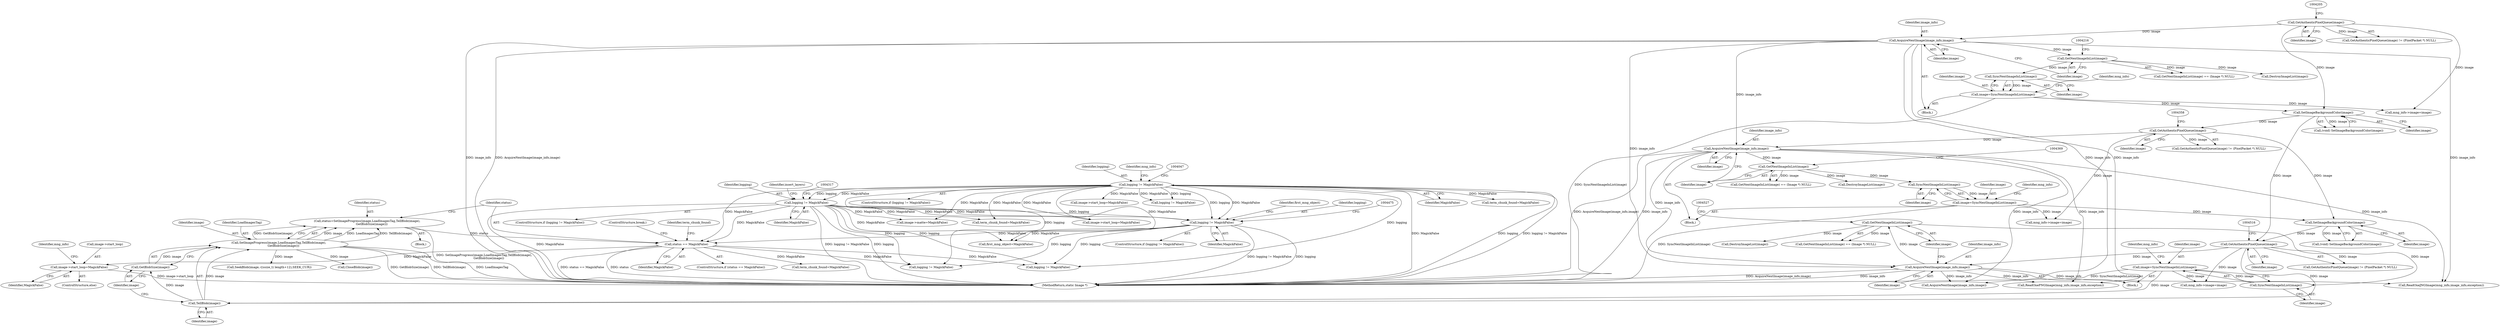 digraph "0_ImageMagick_9eedb5660f1704cde8e8cd784c5c2a09dd2fd60f_0@pointer" {
"1004567" [label="(Call,image->start_loop=MagickFalse)"];
"1004551" [label="(Call,status == MagickFalse)"];
"1004541" [label="(Call,status=SetImageProgress(image,LoadImagesTag,TellBlob(image),\n          GetBlobSize(image)))"];
"1004543" [label="(Call,SetImageProgress(image,LoadImagesTag,TellBlob(image),\n          GetBlobSize(image)))"];
"1004548" [label="(Call,GetBlobSize(image))"];
"1004546" [label="(Call,TellBlob(image))"];
"1004532" [label="(Call,image=SyncNextImageInList(image))"];
"1004534" [label="(Call,SyncNextImageInList(image))"];
"1004524" [label="(Call,GetNextImageInList(image))"];
"1004519" [label="(Call,AcquireNextImage(image_info,image))"];
"1004361" [label="(Call,AcquireNextImage(image_info,image))"];
"1004208" [label="(Call,AcquireNextImage(image_info,image))"];
"1004202" [label="(Call,GetAuthenticPixelQueue(image))"];
"1004355" [label="(Call,GetAuthenticPixelQueue(image))"];
"1004310" [label="(Call,SetImageBackgroundColor(image))"];
"1004221" [label="(Call,image=SyncNextImageInList(image))"];
"1004223" [label="(Call,SyncNextImageInList(image))"];
"1004213" [label="(Call,GetNextImageInList(image))"];
"1004513" [label="(Call,GetAuthenticPixelQueue(image))"];
"1004468" [label="(Call,SetImageBackgroundColor(image))"];
"1004374" [label="(Call,image=SyncNextImageInList(image))"];
"1004376" [label="(Call,SyncNextImageInList(image))"];
"1004366" [label="(Call,GetNextImageInList(image))"];
"1004313" [label="(Call,logging != MagickFalse)"];
"1004043" [label="(Call,logging != MagickFalse)"];
"1004471" [label="(Call,logging != MagickFalse)"];
"1004355" [label="(Call,GetAuthenticPixelQueue(image))"];
"1004553" [label="(Identifier,MagickFalse)"];
"1004551" [label="(Call,status == MagickFalse)"];
"1004219" [label="(Call,DestroyImageList(image))"];
"1004045" [label="(Identifier,MagickFalse)"];
"1004313" [label="(Call,logging != MagickFalse)"];
"1004571" [label="(Identifier,MagickFalse)"];
"1004668" [label="(Call,SeekBlob(image,-((ssize_t) length+12),SEEK_CUR))"];
"1004314" [label="(Identifier,logging)"];
"1004471" [label="(Call,logging != MagickFalse)"];
"1004512" [label="(Call,GetAuthenticPixelQueue(image) != (PixelPacket *) NULL)"];
"1004466" [label="(Call,(void) SetImageBackgroundColor(image))"];
"1004315" [label="(Identifier,MagickFalse)"];
"1004509" [label="(Identifier,first_mng_object)"];
"1004243" [label="(Call,term_chunk_found=MagickFalse)"];
"1004213" [label="(Call,GetNextImageInList(image))"];
"1004547" [label="(Identifier,image)"];
"1004224" [label="(Identifier,image)"];
"1004645" [label="(Call,logging != MagickFalse)"];
"1004210" [label="(Identifier,image)"];
"1004360" [label="(Block,)"];
"1004520" [label="(Identifier,image_info)"];
"1004375" [label="(Identifier,image)"];
"1006725" [label="(Call,AcquireNextImage(image_info,image))"];
"1004548" [label="(Call,GetBlobSize(image))"];
"1004222" [label="(Identifier,image)"];
"1004461" [label="(Call,image->matte=MagickFalse)"];
"1004362" [label="(Identifier,image_info)"];
"1007374" [label="(MethodReturn,static Image *)"];
"1004541" [label="(Call,status=SetImageProgress(image,LoadImagesTag,TellBlob(image),\n          GetBlobSize(image)))"];
"1004546" [label="(Call,TellBlob(image))"];
"1004334" [label="(Identifier,insert_layers)"];
"1004203" [label="(Identifier,image)"];
"1004552" [label="(Identifier,status)"];
"1004380" [label="(Identifier,mng_info)"];
"1004543" [label="(Call,SetImageProgress(image,LoadImagesTag,TellBlob(image),\n          GetBlobSize(image)))"];
"1004544" [label="(Identifier,image)"];
"1004525" [label="(Identifier,image)"];
"1004568" [label="(Call,image->start_loop)"];
"1004524" [label="(Call,GetNextImageInList(image))"];
"1004376" [label="(Call,SyncNextImageInList(image))"];
"1004212" [label="(Call,GetNextImageInList(image) == (Image *) NULL)"];
"1004043" [label="(Call,logging != MagickFalse)"];
"1004366" [label="(Call,GetNextImageInList(image))"];
"1004223" [label="(Call,SyncNextImageInList(image))"];
"1004542" [label="(Identifier,status)"];
"1004530" [label="(Call,DestroyImageList(image))"];
"1004042" [label="(ControlStructure,if (logging != MagickFalse))"];
"1004550" [label="(ControlStructure,if (status == MagickFalse))"];
"1004356" [label="(Identifier,image)"];
"1004308" [label="(Call,(void) SetImageBackgroundColor(image))"];
"1004354" [label="(Call,GetAuthenticPixelQueue(image) != (PixelPacket *) NULL)"];
"1004545" [label="(Identifier,LoadImagesTag)"];
"1004214" [label="(Identifier,image)"];
"1004470" [label="(ControlStructure,if (logging != MagickFalse))"];
"1004534" [label="(Call,SyncNextImageInList(image))"];
"1004566" [label="(ControlStructure,else)"];
"1004396" [label="(Call,term_chunk_found=MagickFalse)"];
"1004563" [label="(Call,term_chunk_found=MagickFalse)"];
"1004310" [label="(Call,SetImageBackgroundColor(image))"];
"1004202" [label="(Call,GetAuthenticPixelQueue(image))"];
"1006682" [label="(Call,logging != MagickFalse)"];
"1006679" [label="(Call,CloseBlob(image))"];
"1004715" [label="(Call,ReadOneJNGImage(mng_info,image_info,exception))"];
"1004532" [label="(Call,image=SyncNextImageInList(image))"];
"1004208" [label="(Call,AcquireNextImage(image_info,image))"];
"1004201" [label="(Call,GetAuthenticPixelQueue(image) != (PixelPacket *) NULL)"];
"1004363" [label="(Identifier,image)"];
"1004518" [label="(Block,)"];
"1004472" [label="(Identifier,logging)"];
"1004536" [label="(Call,mng_info->image=image)"];
"1004400" [label="(Call,image->start_loop=MagickFalse)"];
"1004372" [label="(Call,DestroyImageList(image))"];
"1004367" [label="(Identifier,image)"];
"1004554" [label="(ControlStructure,break;)"];
"1004549" [label="(Identifier,image)"];
"1004533" [label="(Identifier,image)"];
"1004708" [label="(Call,ReadOnePNGImage(mng_info,image_info,exception))"];
"1004209" [label="(Identifier,image_info)"];
"1004374" [label="(Call,image=SyncNextImageInList(image))"];
"1004567" [label="(Call,image->start_loop=MagickFalse)"];
"1004221" [label="(Call,image=SyncNextImageInList(image))"];
"1004535" [label="(Identifier,image)"];
"1004377" [label="(Identifier,image)"];
"1004508" [label="(Call,first_mng_object=MagickFalse)"];
"1004247" [label="(Call,image->start_loop=MagickFalse)"];
"1004468" [label="(Call,SetImageBackgroundColor(image))"];
"1004521" [label="(Identifier,image)"];
"1004365" [label="(Call,GetNextImageInList(image) == (Image *) NULL)"];
"1004044" [label="(Identifier,logging)"];
"1000424" [label="(Block,)"];
"1004473" [label="(Identifier,MagickFalse)"];
"1004519" [label="(Call,AcquireNextImage(image_info,image))"];
"1004227" [label="(Identifier,mng_info)"];
"1004538" [label="(Identifier,mng_info)"];
"1004523" [label="(Call,GetNextImageInList(image) == (Image *) NULL)"];
"1004207" [label="(Block,)"];
"1004576" [label="(Identifier,mng_info)"];
"1004361" [label="(Call,AcquireNextImage(image_info,image))"];
"1004469" [label="(Identifier,image)"];
"1004378" [label="(Call,mng_info->image=image)"];
"1004067" [label="(Identifier,mng_info)"];
"1004556" [label="(Identifier,term_chunk_found)"];
"1004514" [label="(Identifier,image)"];
"1004225" [label="(Call,mng_info->image=image)"];
"1004086" [label="(Call,logging != MagickFalse)"];
"1004311" [label="(Identifier,image)"];
"1004513" [label="(Call,GetAuthenticPixelQueue(image))"];
"1004312" [label="(ControlStructure,if (logging != MagickFalse))"];
"1004567" -> "1004566"  [label="AST: "];
"1004567" -> "1004571"  [label="CFG: "];
"1004568" -> "1004567"  [label="AST: "];
"1004571" -> "1004567"  [label="AST: "];
"1004576" -> "1004567"  [label="CFG: "];
"1004567" -> "1007374"  [label="DDG: image->start_loop"];
"1004551" -> "1004567"  [label="DDG: MagickFalse"];
"1004551" -> "1004550"  [label="AST: "];
"1004551" -> "1004553"  [label="CFG: "];
"1004552" -> "1004551"  [label="AST: "];
"1004553" -> "1004551"  [label="AST: "];
"1004554" -> "1004551"  [label="CFG: "];
"1004556" -> "1004551"  [label="CFG: "];
"1004551" -> "1007374"  [label="DDG: status == MagickFalse"];
"1004551" -> "1007374"  [label="DDG: status"];
"1004541" -> "1004551"  [label="DDG: status"];
"1004313" -> "1004551"  [label="DDG: MagickFalse"];
"1004043" -> "1004551"  [label="DDG: MagickFalse"];
"1004471" -> "1004551"  [label="DDG: MagickFalse"];
"1004551" -> "1004563"  [label="DDG: MagickFalse"];
"1004551" -> "1004645"  [label="DDG: MagickFalse"];
"1004551" -> "1006682"  [label="DDG: MagickFalse"];
"1004541" -> "1000424"  [label="AST: "];
"1004541" -> "1004543"  [label="CFG: "];
"1004542" -> "1004541"  [label="AST: "];
"1004543" -> "1004541"  [label="AST: "];
"1004552" -> "1004541"  [label="CFG: "];
"1004541" -> "1007374"  [label="DDG: SetImageProgress(image,LoadImagesTag,TellBlob(image),\n          GetBlobSize(image))"];
"1004543" -> "1004541"  [label="DDG: image"];
"1004543" -> "1004541"  [label="DDG: LoadImagesTag"];
"1004543" -> "1004541"  [label="DDG: TellBlob(image)"];
"1004543" -> "1004541"  [label="DDG: GetBlobSize(image)"];
"1004543" -> "1004548"  [label="CFG: "];
"1004544" -> "1004543"  [label="AST: "];
"1004545" -> "1004543"  [label="AST: "];
"1004546" -> "1004543"  [label="AST: "];
"1004548" -> "1004543"  [label="AST: "];
"1004543" -> "1007374"  [label="DDG: LoadImagesTag"];
"1004543" -> "1007374"  [label="DDG: GetBlobSize(image)"];
"1004543" -> "1007374"  [label="DDG: TellBlob(image)"];
"1004548" -> "1004543"  [label="DDG: image"];
"1004546" -> "1004543"  [label="DDG: image"];
"1004543" -> "1004668"  [label="DDG: image"];
"1004543" -> "1006679"  [label="DDG: image"];
"1004548" -> "1004549"  [label="CFG: "];
"1004549" -> "1004548"  [label="AST: "];
"1004546" -> "1004548"  [label="DDG: image"];
"1004546" -> "1004547"  [label="CFG: "];
"1004547" -> "1004546"  [label="AST: "];
"1004549" -> "1004546"  [label="CFG: "];
"1004532" -> "1004546"  [label="DDG: image"];
"1004513" -> "1004546"  [label="DDG: image"];
"1004532" -> "1004518"  [label="AST: "];
"1004532" -> "1004534"  [label="CFG: "];
"1004533" -> "1004532"  [label="AST: "];
"1004534" -> "1004532"  [label="AST: "];
"1004538" -> "1004532"  [label="CFG: "];
"1004532" -> "1007374"  [label="DDG: SyncNextImageInList(image)"];
"1004534" -> "1004532"  [label="DDG: image"];
"1004532" -> "1004536"  [label="DDG: image"];
"1004534" -> "1004535"  [label="CFG: "];
"1004535" -> "1004534"  [label="AST: "];
"1004524" -> "1004534"  [label="DDG: image"];
"1004524" -> "1004523"  [label="AST: "];
"1004524" -> "1004525"  [label="CFG: "];
"1004525" -> "1004524"  [label="AST: "];
"1004527" -> "1004524"  [label="CFG: "];
"1004524" -> "1004523"  [label="DDG: image"];
"1004519" -> "1004524"  [label="DDG: image"];
"1004524" -> "1004530"  [label="DDG: image"];
"1004519" -> "1004518"  [label="AST: "];
"1004519" -> "1004521"  [label="CFG: "];
"1004520" -> "1004519"  [label="AST: "];
"1004521" -> "1004519"  [label="AST: "];
"1004525" -> "1004519"  [label="CFG: "];
"1004519" -> "1007374"  [label="DDG: AcquireNextImage(image_info,image)"];
"1004519" -> "1007374"  [label="DDG: image_info"];
"1004361" -> "1004519"  [label="DDG: image_info"];
"1004208" -> "1004519"  [label="DDG: image_info"];
"1004513" -> "1004519"  [label="DDG: image"];
"1004519" -> "1004708"  [label="DDG: image_info"];
"1004519" -> "1004715"  [label="DDG: image_info"];
"1004519" -> "1006725"  [label="DDG: image_info"];
"1004361" -> "1004360"  [label="AST: "];
"1004361" -> "1004363"  [label="CFG: "];
"1004362" -> "1004361"  [label="AST: "];
"1004363" -> "1004361"  [label="AST: "];
"1004367" -> "1004361"  [label="CFG: "];
"1004361" -> "1007374"  [label="DDG: AcquireNextImage(image_info,image)"];
"1004361" -> "1007374"  [label="DDG: image_info"];
"1004208" -> "1004361"  [label="DDG: image_info"];
"1004355" -> "1004361"  [label="DDG: image"];
"1004361" -> "1004366"  [label="DDG: image"];
"1004361" -> "1004708"  [label="DDG: image_info"];
"1004361" -> "1004715"  [label="DDG: image_info"];
"1004361" -> "1006725"  [label="DDG: image_info"];
"1004208" -> "1004207"  [label="AST: "];
"1004208" -> "1004210"  [label="CFG: "];
"1004209" -> "1004208"  [label="AST: "];
"1004210" -> "1004208"  [label="AST: "];
"1004214" -> "1004208"  [label="CFG: "];
"1004208" -> "1007374"  [label="DDG: AcquireNextImage(image_info,image)"];
"1004208" -> "1007374"  [label="DDG: image_info"];
"1004202" -> "1004208"  [label="DDG: image"];
"1004208" -> "1004213"  [label="DDG: image"];
"1004208" -> "1004708"  [label="DDG: image_info"];
"1004208" -> "1004715"  [label="DDG: image_info"];
"1004208" -> "1006725"  [label="DDG: image_info"];
"1004202" -> "1004201"  [label="AST: "];
"1004202" -> "1004203"  [label="CFG: "];
"1004203" -> "1004202"  [label="AST: "];
"1004205" -> "1004202"  [label="CFG: "];
"1004202" -> "1004201"  [label="DDG: image"];
"1004202" -> "1004225"  [label="DDG: image"];
"1004202" -> "1004310"  [label="DDG: image"];
"1004355" -> "1004354"  [label="AST: "];
"1004355" -> "1004356"  [label="CFG: "];
"1004356" -> "1004355"  [label="AST: "];
"1004358" -> "1004355"  [label="CFG: "];
"1004355" -> "1004354"  [label="DDG: image"];
"1004310" -> "1004355"  [label="DDG: image"];
"1004355" -> "1004378"  [label="DDG: image"];
"1004355" -> "1004468"  [label="DDG: image"];
"1004310" -> "1004308"  [label="AST: "];
"1004310" -> "1004311"  [label="CFG: "];
"1004311" -> "1004310"  [label="AST: "];
"1004308" -> "1004310"  [label="CFG: "];
"1004310" -> "1004308"  [label="DDG: image"];
"1004221" -> "1004310"  [label="DDG: image"];
"1004310" -> "1004513"  [label="DDG: image"];
"1004221" -> "1004207"  [label="AST: "];
"1004221" -> "1004223"  [label="CFG: "];
"1004222" -> "1004221"  [label="AST: "];
"1004223" -> "1004221"  [label="AST: "];
"1004227" -> "1004221"  [label="CFG: "];
"1004221" -> "1007374"  [label="DDG: SyncNextImageInList(image)"];
"1004223" -> "1004221"  [label="DDG: image"];
"1004221" -> "1004225"  [label="DDG: image"];
"1004223" -> "1004224"  [label="CFG: "];
"1004224" -> "1004223"  [label="AST: "];
"1004213" -> "1004223"  [label="DDG: image"];
"1004213" -> "1004212"  [label="AST: "];
"1004213" -> "1004214"  [label="CFG: "];
"1004214" -> "1004213"  [label="AST: "];
"1004216" -> "1004213"  [label="CFG: "];
"1004213" -> "1004212"  [label="DDG: image"];
"1004213" -> "1004219"  [label="DDG: image"];
"1004513" -> "1004512"  [label="AST: "];
"1004513" -> "1004514"  [label="CFG: "];
"1004514" -> "1004513"  [label="AST: "];
"1004516" -> "1004513"  [label="CFG: "];
"1004513" -> "1004512"  [label="DDG: image"];
"1004468" -> "1004513"  [label="DDG: image"];
"1004513" -> "1004536"  [label="DDG: image"];
"1004468" -> "1004466"  [label="AST: "];
"1004468" -> "1004469"  [label="CFG: "];
"1004469" -> "1004468"  [label="AST: "];
"1004466" -> "1004468"  [label="CFG: "];
"1004468" -> "1004466"  [label="DDG: image"];
"1004374" -> "1004468"  [label="DDG: image"];
"1004374" -> "1004360"  [label="AST: "];
"1004374" -> "1004376"  [label="CFG: "];
"1004375" -> "1004374"  [label="AST: "];
"1004376" -> "1004374"  [label="AST: "];
"1004380" -> "1004374"  [label="CFG: "];
"1004374" -> "1007374"  [label="DDG: SyncNextImageInList(image)"];
"1004376" -> "1004374"  [label="DDG: image"];
"1004374" -> "1004378"  [label="DDG: image"];
"1004376" -> "1004377"  [label="CFG: "];
"1004377" -> "1004376"  [label="AST: "];
"1004366" -> "1004376"  [label="DDG: image"];
"1004366" -> "1004365"  [label="AST: "];
"1004366" -> "1004367"  [label="CFG: "];
"1004367" -> "1004366"  [label="AST: "];
"1004369" -> "1004366"  [label="CFG: "];
"1004366" -> "1004365"  [label="DDG: image"];
"1004366" -> "1004372"  [label="DDG: image"];
"1004313" -> "1004312"  [label="AST: "];
"1004313" -> "1004315"  [label="CFG: "];
"1004314" -> "1004313"  [label="AST: "];
"1004315" -> "1004313"  [label="AST: "];
"1004317" -> "1004313"  [label="CFG: "];
"1004334" -> "1004313"  [label="CFG: "];
"1004313" -> "1007374"  [label="DDG: MagickFalse"];
"1004313" -> "1007374"  [label="DDG: logging != MagickFalse"];
"1004313" -> "1007374"  [label="DDG: logging"];
"1004043" -> "1004313"  [label="DDG: logging"];
"1004043" -> "1004313"  [label="DDG: MagickFalse"];
"1004313" -> "1004396"  [label="DDG: MagickFalse"];
"1004313" -> "1004400"  [label="DDG: MagickFalse"];
"1004313" -> "1004461"  [label="DDG: MagickFalse"];
"1004313" -> "1004471"  [label="DDG: logging"];
"1004313" -> "1004471"  [label="DDG: MagickFalse"];
"1004313" -> "1004508"  [label="DDG: MagickFalse"];
"1004313" -> "1004645"  [label="DDG: logging"];
"1004313" -> "1006682"  [label="DDG: logging"];
"1004043" -> "1004042"  [label="AST: "];
"1004043" -> "1004045"  [label="CFG: "];
"1004044" -> "1004043"  [label="AST: "];
"1004045" -> "1004043"  [label="AST: "];
"1004047" -> "1004043"  [label="CFG: "];
"1004067" -> "1004043"  [label="CFG: "];
"1004043" -> "1007374"  [label="DDG: MagickFalse"];
"1004043" -> "1007374"  [label="DDG: logging"];
"1004043" -> "1007374"  [label="DDG: logging != MagickFalse"];
"1004043" -> "1004086"  [label="DDG: logging"];
"1004043" -> "1004086"  [label="DDG: MagickFalse"];
"1004043" -> "1004243"  [label="DDG: MagickFalse"];
"1004043" -> "1004247"  [label="DDG: MagickFalse"];
"1004043" -> "1004396"  [label="DDG: MagickFalse"];
"1004043" -> "1004400"  [label="DDG: MagickFalse"];
"1004043" -> "1004461"  [label="DDG: MagickFalse"];
"1004043" -> "1004471"  [label="DDG: logging"];
"1004043" -> "1004471"  [label="DDG: MagickFalse"];
"1004043" -> "1004508"  [label="DDG: MagickFalse"];
"1004043" -> "1004645"  [label="DDG: logging"];
"1004043" -> "1006682"  [label="DDG: logging"];
"1004471" -> "1004470"  [label="AST: "];
"1004471" -> "1004473"  [label="CFG: "];
"1004472" -> "1004471"  [label="AST: "];
"1004473" -> "1004471"  [label="AST: "];
"1004475" -> "1004471"  [label="CFG: "];
"1004509" -> "1004471"  [label="CFG: "];
"1004471" -> "1007374"  [label="DDG: logging != MagickFalse"];
"1004471" -> "1007374"  [label="DDG: logging"];
"1004471" -> "1004508"  [label="DDG: MagickFalse"];
"1004471" -> "1004645"  [label="DDG: logging"];
"1004471" -> "1006682"  [label="DDG: logging"];
}
